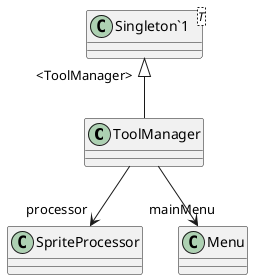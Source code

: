 @startuml
class ToolManager {
}
class "Singleton`1"<T> {
}
"Singleton`1" "<ToolManager>" <|-- ToolManager
ToolManager --> "processor" SpriteProcessor
ToolManager --> "mainMenu" Menu
@enduml
